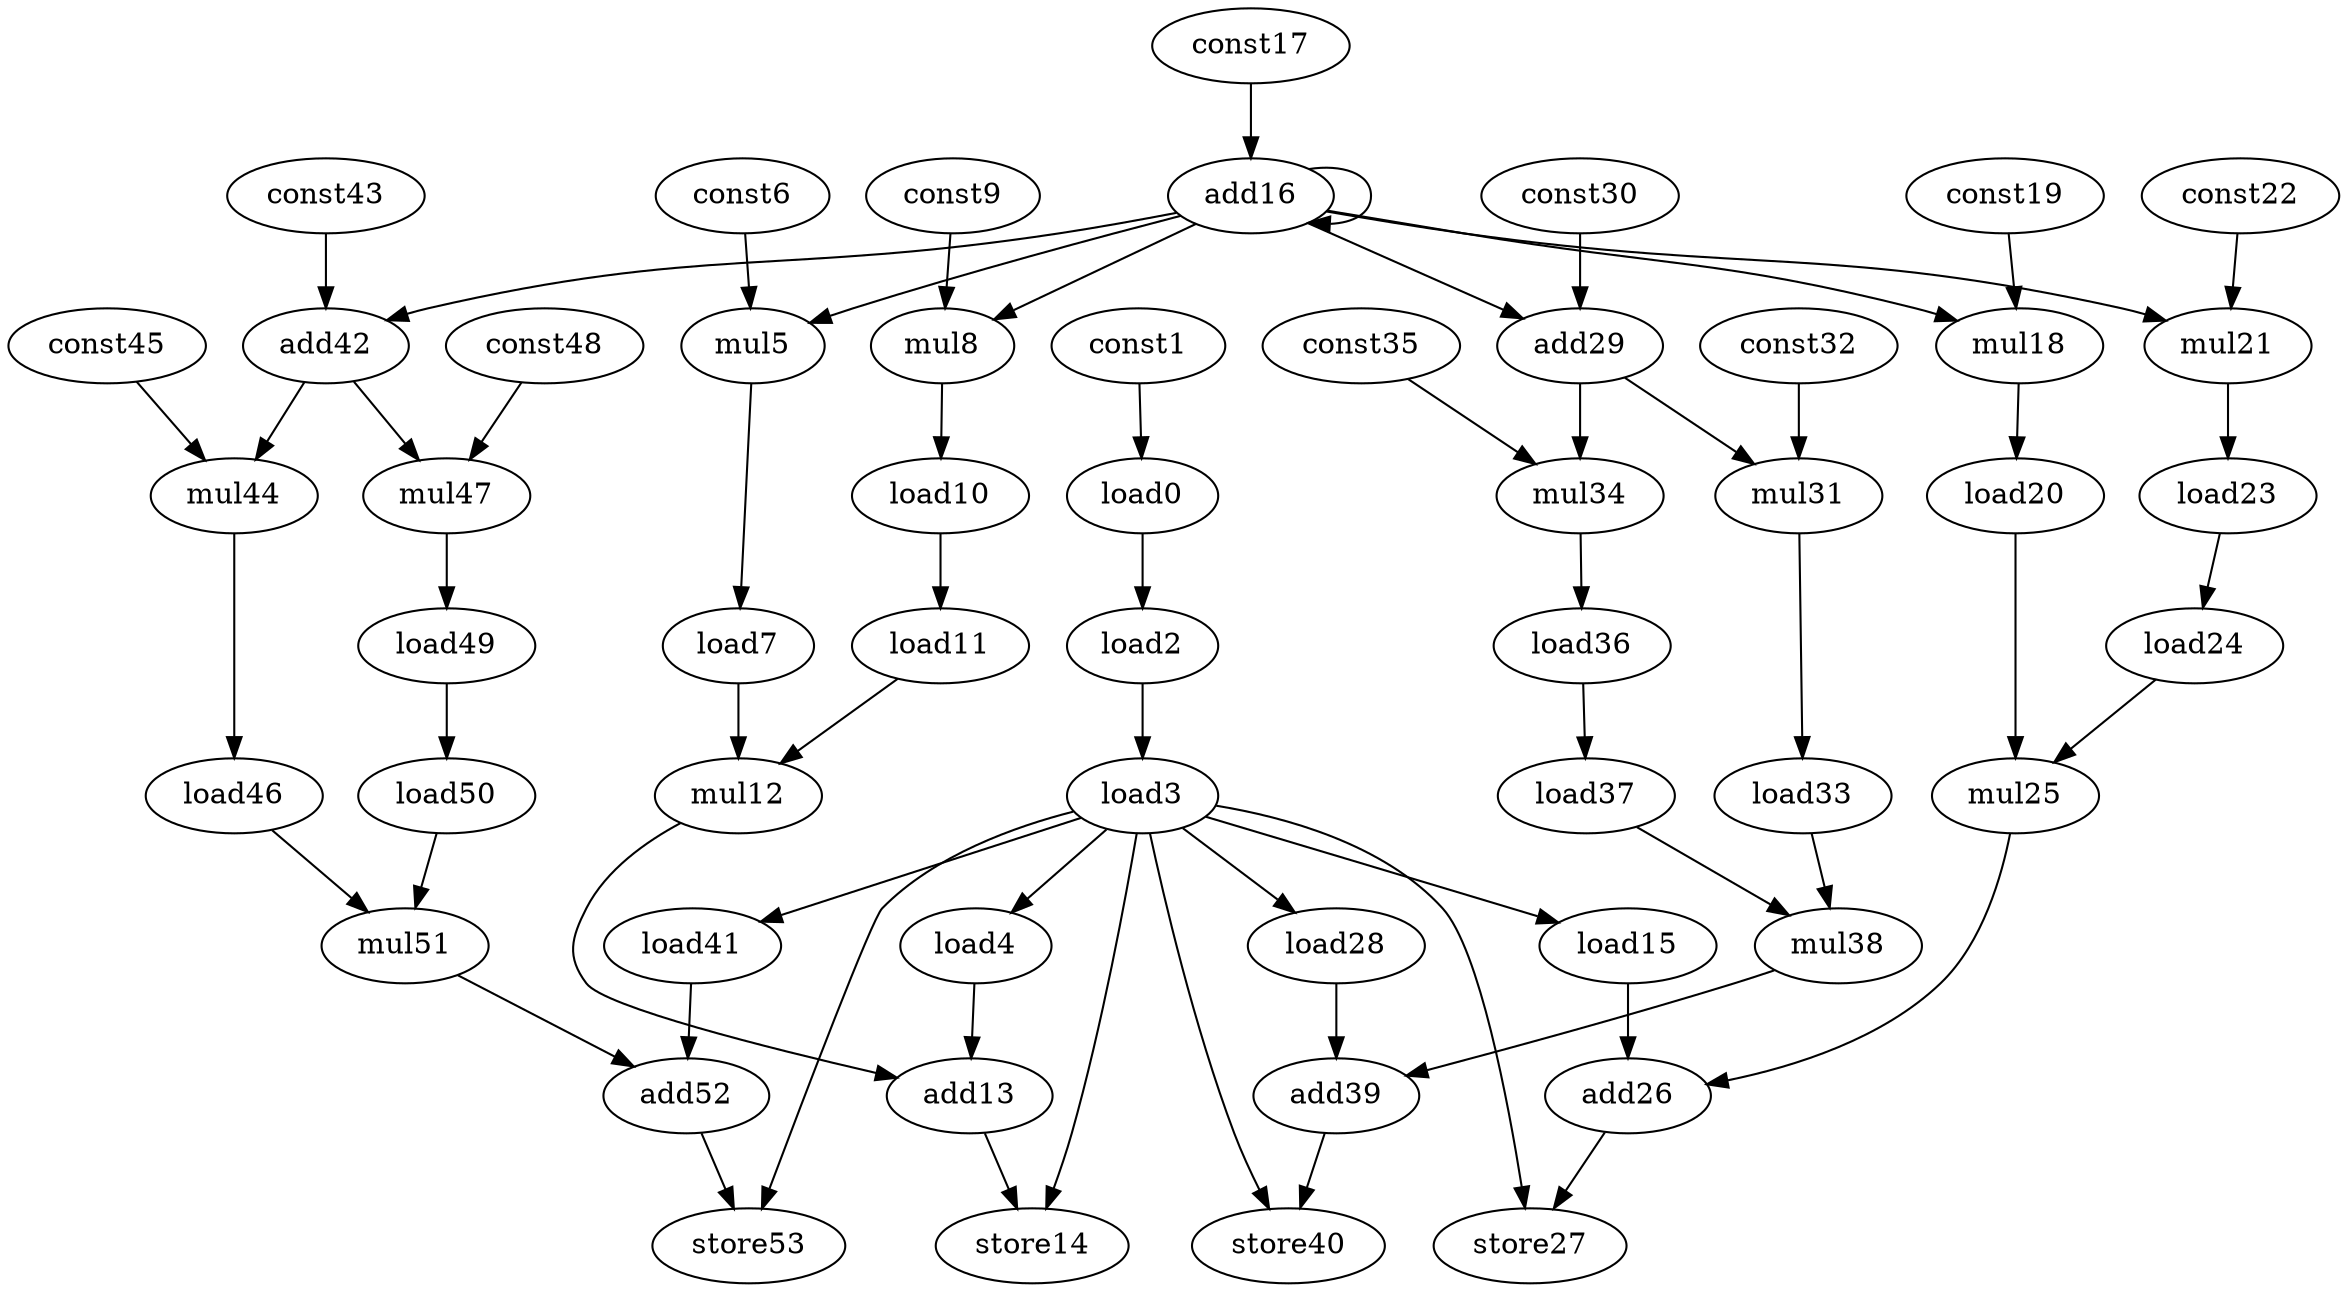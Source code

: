 digraph G {
load0[opcode=load];
const1[opcode=const];
load2[opcode=load];
load3[opcode=load];
load4[opcode=load];
mul5[opcode=mul];
const6[opcode=const];
load7[opcode=load];
mul8[opcode=mul];
const9[opcode=const];
load10[opcode=load];
load11[opcode=load];
mul12[opcode=mul];
add13[opcode=add];
store14[opcode=store];
load15[opcode=load];
add16[opcode=add];
const17[opcode=const];
mul18[opcode=mul];
const19[opcode=const];
load20[opcode=load];
mul21[opcode=mul];
const22[opcode=const];
load23[opcode=load];
load24[opcode=load];
mul25[opcode=mul];
add26[opcode=add];
store27[opcode=store];
load28[opcode=load];
add29[opcode=add];
const30[opcode=const];
mul31[opcode=mul];
const32[opcode=const];
load33[opcode=load];
mul34[opcode=mul];
const35[opcode=const];
load36[opcode=load];
load37[opcode=load];
mul38[opcode=mul];
add39[opcode=add];
store40[opcode=store];
load41[opcode=load];
add42[opcode=add];
const43[opcode=const];
mul44[opcode=mul];
const45[opcode=const];
load46[opcode=load];
mul47[opcode=mul];
const48[opcode=const];
load49[opcode=load];
load50[opcode=load];
mul51[opcode=mul];
add52[opcode=add];
store53[opcode=store];
load0->load2[operand=0]; //load->load
load2->load3[operand=0]; //load->load
load3->load4[operand=0]; //load->load
load3->store14[operand=1]; //load->store
load3->load15[operand=0]; //load->load
load3->store27[operand=1]; //load->store
load3->load28[operand=0]; //load->load
load3->store40[operand=1]; //load->store
load3->load41[operand=0]; //load->load
load3->store53[operand=1]; //load->store
load4->add13[operand=1]; //load->add
load7->mul12[operand=1]; //load->mul
load10->load11[operand=0]; //load->load
load11->mul12[operand=0]; //load->mul
mul12->add13[operand=0]; //mul->add
add13->store14[operand=0]; //add->store
load15->add26[operand=1]; //load->add
add16->mul18[operand=1]; //add->gep_mul
add16->mul21[operand=1]; //add->gep_mul
add16->mul5[operand=1]; //add->gep_mul
add16->mul8[operand=1]; //add->gep_mul
add16->add16[operand=0]; //add->add
add16->add29[operand=0]; //add->add
add16->add42[operand=0]; //add->add
load20->mul25[operand=1]; //load->mul
load23->load24[operand=0]; //load->load
load24->mul25[operand=0]; //load->mul
mul25->add26[operand=0]; //mul->add
add26->store27[operand=0]; //add->store
load28->add39[operand=1]; //load->add
add29->mul31[operand=1]; //add->gep_mul
add29->mul34[operand=1]; //add->gep_mul
load33->mul38[operand=1]; //load->mul
load36->load37[operand=0]; //load->load
load37->mul38[operand=0]; //load->mul
mul38->add39[operand=0]; //mul->add
add39->store40[operand=0]; //add->store
load41->add52[operand=1]; //load->add
add42->mul44[operand=1]; //add->gep_mul
add42->mul47[operand=1]; //add->gep_mul
load46->mul51[operand=1]; //load->mul
load49->load50[operand=0]; //load->load
load50->mul51[operand=0]; //load->mul
mul51->add52[operand=0]; //mul->add
add52->store53[operand=0]; //add->store
const1->load0[operand=0]; //const->load
const6->mul5[operand=0]; //gep_const->gep_mul
mul5->load7[operand=0]; //gep_mul->load
const9->mul8[operand=0]; //gep_const->gep_mul
mul8->load10[operand=0]; //gep_mul->load
const17->add16[operand=1]; //const->add
const19->mul18[operand=0]; //gep_const->gep_mul
mul18->load20[operand=0]; //gep_mul->load
const22->mul21[operand=0]; //gep_const->gep_mul
mul21->load23[operand=0]; //gep_mul->load
const30->add29[operand=1]; //const->add
const32->mul31[operand=0]; //gep_const->gep_mul
mul31->load33[operand=0]; //gep_mul->load
const35->mul34[operand=0]; //gep_const->gep_mul
mul34->load36[operand=0]; //gep_mul->load
const43->add42[operand=1]; //const->add
const45->mul44[operand=0]; //gep_const->gep_mul
mul44->load46[operand=0]; //gep_mul->load
const48->mul47[operand=0]; //gep_const->gep_mul
mul47->load49[operand=0]; //gep_mul->load
}
